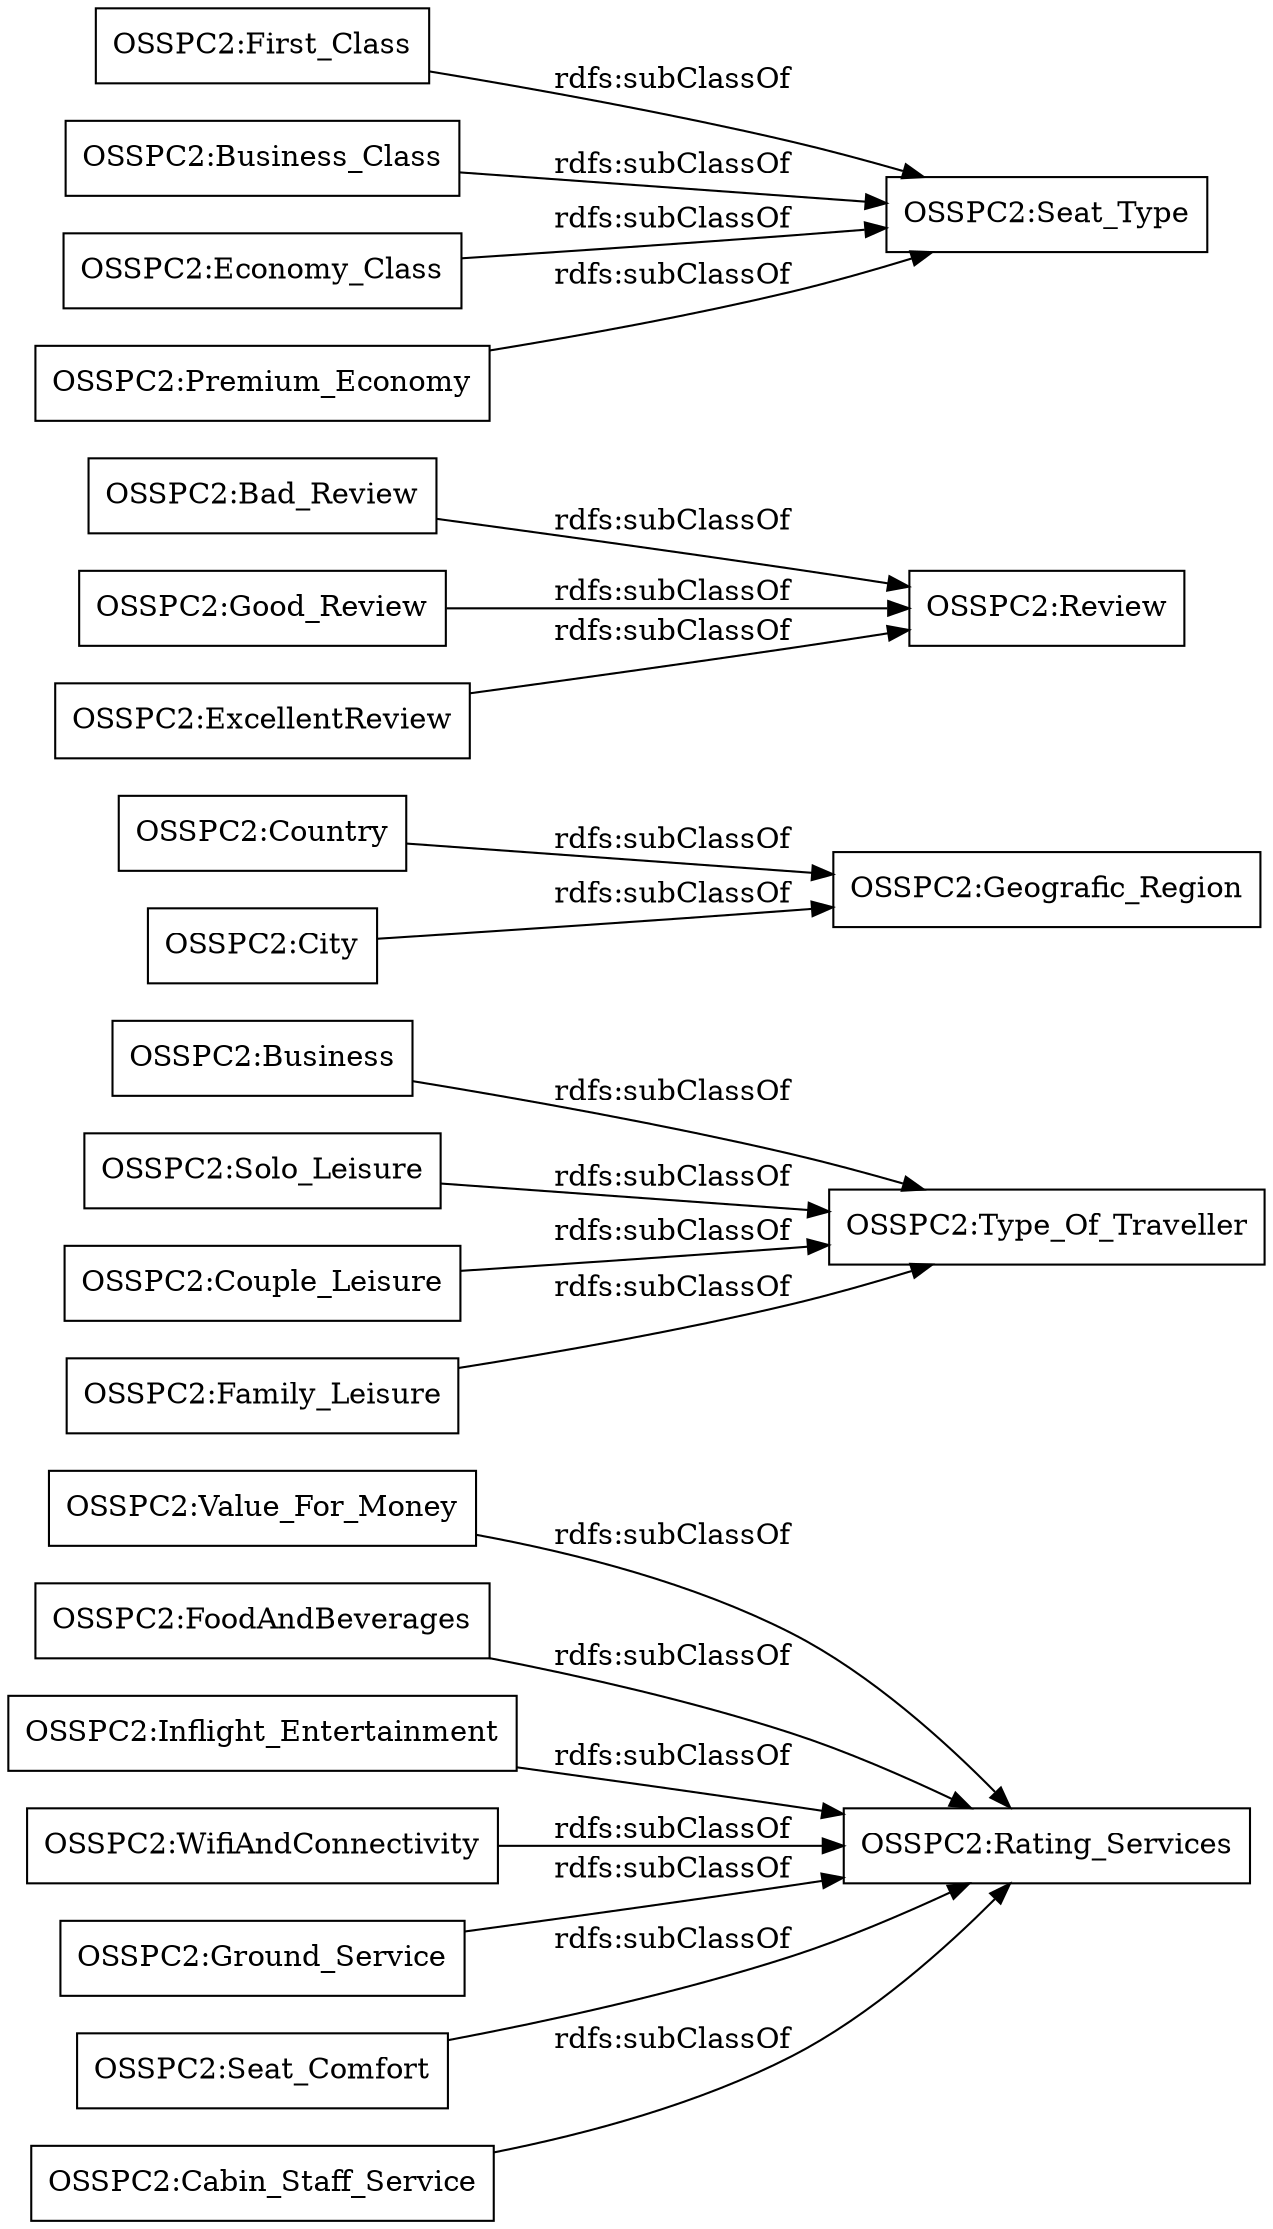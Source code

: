 digraph ar2dtool_diagram { 
rankdir=LR;
size="1000"
node [shape = rectangle, color="black"]; "OSSPC2:Value_For_Money" "OSSPC2:Business" "OSSPC2:Geografic_Region" "OSSPC2:Bad_Review" "OSSPC2:Type_Of_Traveller" "OSSPC2:Good_Review" "OSSPC2:Country" "OSSPC2:Seat_Type" "OSSPC2:ExcellentReview" "OSSPC2:First_Class" "OSSPC2:Rating_Services" "OSSPC2:Review" "OSSPC2:FoodAndBeverages" "OSSPC2:Business_Class" "OSSPC2:Inflight_Entertainment" "OSSPC2:WifiAndConnectivity" "OSSPC2:Economy_Class" "OSSPC2:City" "OSSPC2:Ground_Service" "OSSPC2:Solo_Leisure" "OSSPC2:Couple_Leisure" "OSSPC2:Premium_Economy" "OSSPC2:Seat_Comfort" "OSSPC2:Family_Leisure" "OSSPC2:Cabin_Staff_Service" ; /*classes style*/
	"OSSPC2:City" -> "OSSPC2:Geografic_Region" [ label = "rdfs:subClassOf" ];
	"OSSPC2:Good_Review" -> "OSSPC2:Review" [ label = "rdfs:subClassOf" ];
	"OSSPC2:FoodAndBeverages" -> "OSSPC2:Rating_Services" [ label = "rdfs:subClassOf" ];
	"OSSPC2:Economy_Class" -> "OSSPC2:Seat_Type" [ label = "rdfs:subClassOf" ];
	"OSSPC2:Family_Leisure" -> "OSSPC2:Type_Of_Traveller" [ label = "rdfs:subClassOf" ];
	"OSSPC2:ExcellentReview" -> "OSSPC2:Review" [ label = "rdfs:subClassOf" ];
	"OSSPC2:Cabin_Staff_Service" -> "OSSPC2:Rating_Services" [ label = "rdfs:subClassOf" ];
	"OSSPC2:Business_Class" -> "OSSPC2:Seat_Type" [ label = "rdfs:subClassOf" ];
	"OSSPC2:WifiAndConnectivity" -> "OSSPC2:Rating_Services" [ label = "rdfs:subClassOf" ];
	"OSSPC2:Couple_Leisure" -> "OSSPC2:Type_Of_Traveller" [ label = "rdfs:subClassOf" ];
	"OSSPC2:Inflight_Entertainment" -> "OSSPC2:Rating_Services" [ label = "rdfs:subClassOf" ];
	"OSSPC2:Value_For_Money" -> "OSSPC2:Rating_Services" [ label = "rdfs:subClassOf" ];
	"OSSPC2:First_Class" -> "OSSPC2:Seat_Type" [ label = "rdfs:subClassOf" ];
	"OSSPC2:Solo_Leisure" -> "OSSPC2:Type_Of_Traveller" [ label = "rdfs:subClassOf" ];
	"OSSPC2:Ground_Service" -> "OSSPC2:Rating_Services" [ label = "rdfs:subClassOf" ];
	"OSSPC2:Bad_Review" -> "OSSPC2:Review" [ label = "rdfs:subClassOf" ];
	"OSSPC2:Seat_Comfort" -> "OSSPC2:Rating_Services" [ label = "rdfs:subClassOf" ];
	"OSSPC2:Country" -> "OSSPC2:Geografic_Region" [ label = "rdfs:subClassOf" ];
	"OSSPC2:Premium_Economy" -> "OSSPC2:Seat_Type" [ label = "rdfs:subClassOf" ];
	"OSSPC2:Business" -> "OSSPC2:Type_Of_Traveller" [ label = "rdfs:subClassOf" ];

}
